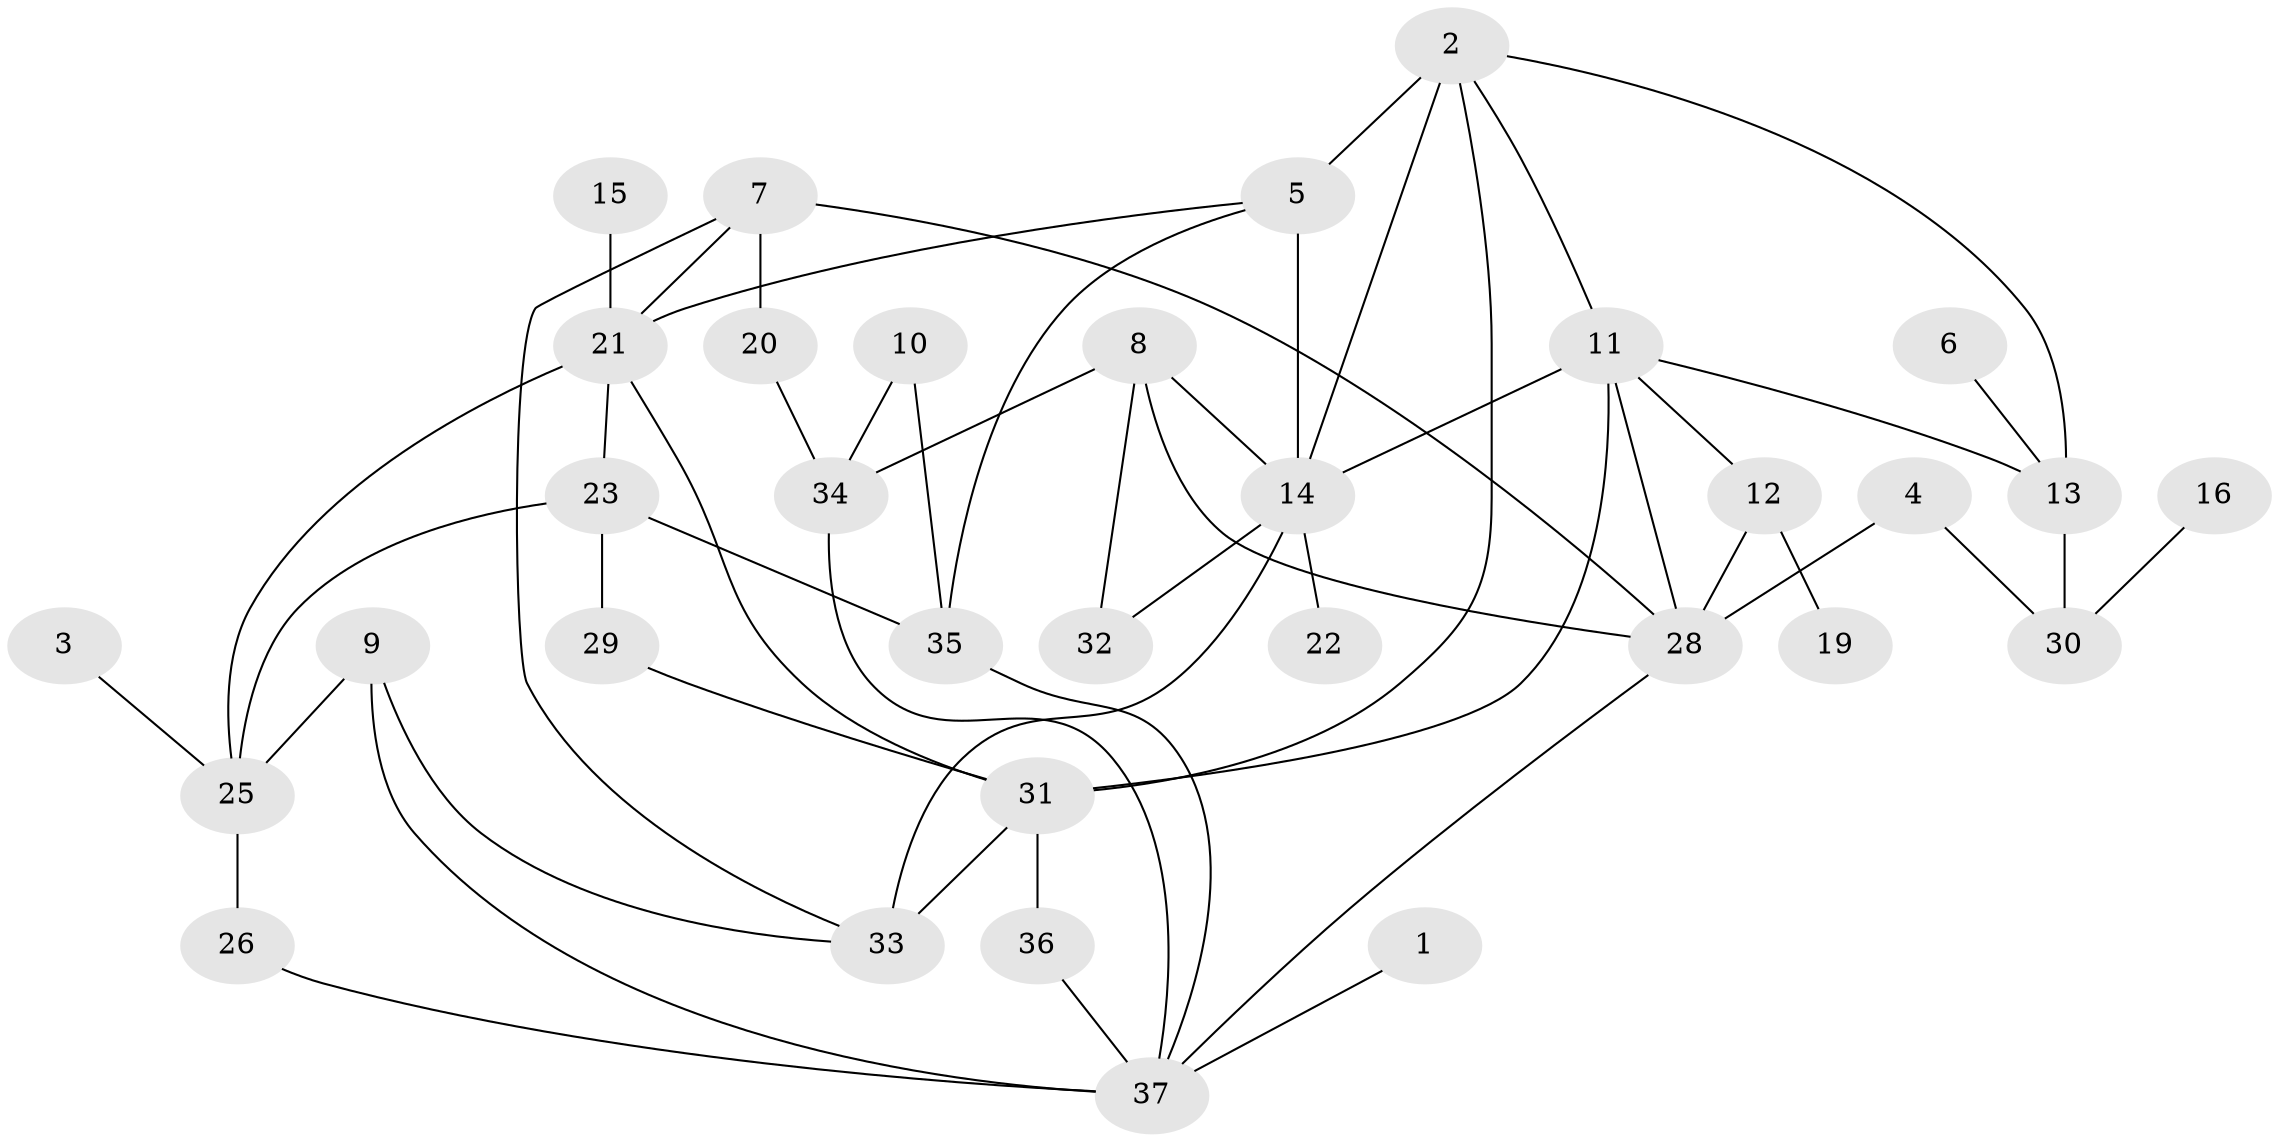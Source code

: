 // original degree distribution, {1: 0.20689655172413793, 5: 0.05172413793103448, 3: 0.20689655172413793, 2: 0.27586206896551724, 6: 0.06896551724137931, 4: 0.08620689655172414, 0: 0.05172413793103448, 7: 0.05172413793103448}
// Generated by graph-tools (version 1.1) at 2025/35/03/04/25 23:35:48]
// undirected, 33 vertices, 55 edges
graph export_dot {
  node [color=gray90,style=filled];
  1;
  2;
  3;
  4;
  5;
  6;
  7;
  8;
  9;
  10;
  11;
  12;
  13;
  14;
  15;
  16;
  19;
  20;
  21;
  22;
  23;
  25;
  26;
  28;
  29;
  30;
  31;
  32;
  33;
  34;
  35;
  36;
  37;
  1 -- 37 [weight=1.0];
  2 -- 5 [weight=2.0];
  2 -- 11 [weight=1.0];
  2 -- 13 [weight=1.0];
  2 -- 14 [weight=1.0];
  2 -- 31 [weight=1.0];
  3 -- 25 [weight=1.0];
  4 -- 28 [weight=1.0];
  4 -- 30 [weight=1.0];
  5 -- 14 [weight=1.0];
  5 -- 21 [weight=1.0];
  5 -- 35 [weight=1.0];
  6 -- 13 [weight=1.0];
  7 -- 20 [weight=1.0];
  7 -- 21 [weight=1.0];
  7 -- 28 [weight=1.0];
  7 -- 33 [weight=1.0];
  8 -- 14 [weight=1.0];
  8 -- 28 [weight=1.0];
  8 -- 32 [weight=1.0];
  8 -- 34 [weight=1.0];
  9 -- 25 [weight=1.0];
  9 -- 33 [weight=1.0];
  9 -- 37 [weight=1.0];
  10 -- 34 [weight=1.0];
  10 -- 35 [weight=1.0];
  11 -- 12 [weight=1.0];
  11 -- 13 [weight=1.0];
  11 -- 14 [weight=2.0];
  11 -- 28 [weight=1.0];
  11 -- 31 [weight=1.0];
  12 -- 19 [weight=1.0];
  12 -- 28 [weight=1.0];
  13 -- 30 [weight=1.0];
  14 -- 22 [weight=1.0];
  14 -- 32 [weight=2.0];
  14 -- 33 [weight=2.0];
  15 -- 21 [weight=1.0];
  16 -- 30 [weight=1.0];
  20 -- 34 [weight=1.0];
  21 -- 23 [weight=1.0];
  21 -- 25 [weight=1.0];
  21 -- 31 [weight=1.0];
  23 -- 25 [weight=1.0];
  23 -- 29 [weight=1.0];
  23 -- 35 [weight=1.0];
  25 -- 26 [weight=1.0];
  26 -- 37 [weight=1.0];
  28 -- 37 [weight=1.0];
  29 -- 31 [weight=1.0];
  31 -- 33 [weight=1.0];
  31 -- 36 [weight=1.0];
  34 -- 37 [weight=1.0];
  35 -- 37 [weight=1.0];
  36 -- 37 [weight=1.0];
}
